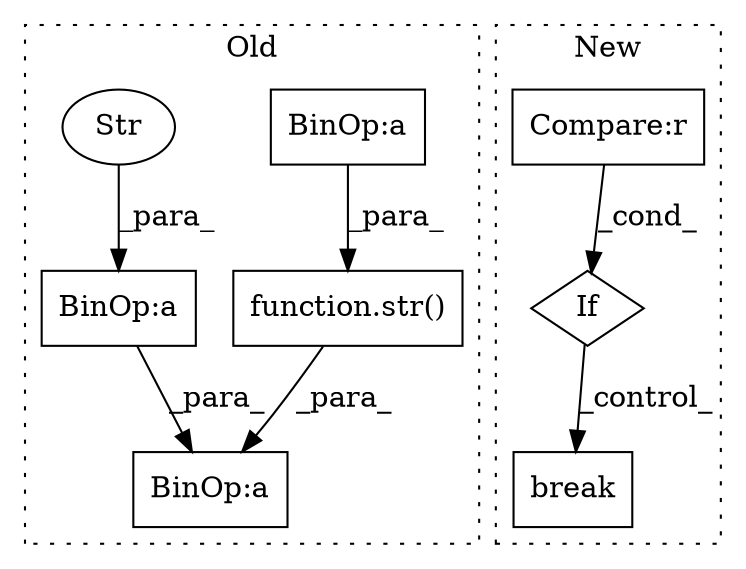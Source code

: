 digraph G {
subgraph cluster0 {
1 [label="function.str()" a="75" s="38931,38967" l="4,1" shape="box"];
4 [label="BinOp:a" a="82" s="38953" l="3" shape="box"];
5 [label="BinOp:a" a="82" s="38970" l="9" shape="box"];
6 [label="BinOp:a" a="82" s="38596" l="27" shape="box"];
7 [label="Str" a="66" s="38623" l="9" shape="ellipse"];
label = "Old";
style="dotted";
}
subgraph cluster1 {
2 [label="break" a="94" s="41202" l="5" shape="box"];
3 [label="If" a="96" s="41173" l="3" shape="diamond"];
8 [label="Compare:r" a="40" s="41176" l="12" shape="box"];
label = "New";
style="dotted";
}
1 -> 5 [label="_para_"];
3 -> 2 [label="_control_"];
4 -> 1 [label="_para_"];
6 -> 5 [label="_para_"];
7 -> 6 [label="_para_"];
8 -> 3 [label="_cond_"];
}